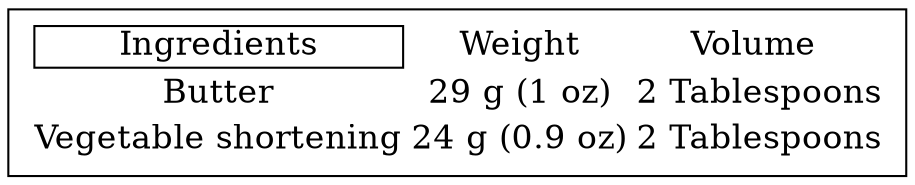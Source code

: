 digraph "Stir-Fried Tofu and Bok Choy in Ginger Sauce" {
graph [ rankdir = "LR", ranksep = .4, size = 6.5];
node [ fontsize = "16" shape = "record" , colorscheme = dark28  ];


"Ingred2" [
label = < <TABLE BORDER="0" CELLSPACING="4" CELLPADDING="0"><TR><TD  BORDER="1" port="f0"> Ingredients </TD><TD>Weight</TD><TD>Volume </TD></TR>
<TR><TD BORDER="0" port="f1">Butter</TD><TD>29 g (1 oz)</TD><TD>2 Tablespoons</TD></TR>
<TR><TD BORDER="0">Vegetable shortening</TD><TD>24 g (0.9 oz)</TD><TD>2 Tablespoons</TD></TR>
</TABLE>> ];



}